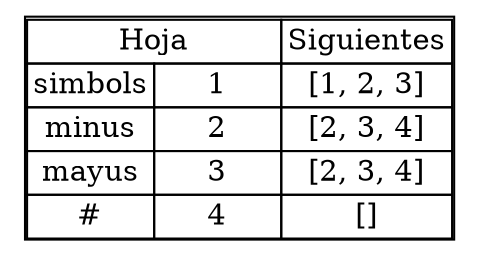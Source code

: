 digraph G{
a[shape=none label=<
<TABLE cellspacing="0">
<TR>
                <TD colspan="2">Hoja</TD>
                <TD>Siguientes</TD>
            </TR>
<TR>
                <TD>simbols</TD>
                <TD>     1     </TD>
                <TD>[1, 2, 3]</TD>
            </TR>
<TR>
                <TD>minus</TD>
                <TD>     2     </TD>
                <TD>[2, 3, 4]</TD>
            </TR>
<TR>
                <TD>mayus</TD>
                <TD>     3     </TD>
                <TD>[2, 3, 4]</TD>
            </TR>
<TR>
                <TD>#</TD>
                <TD>     4     </TD>
                <TD>[]</TD>
            </TR>
</TABLE>
>];
}
